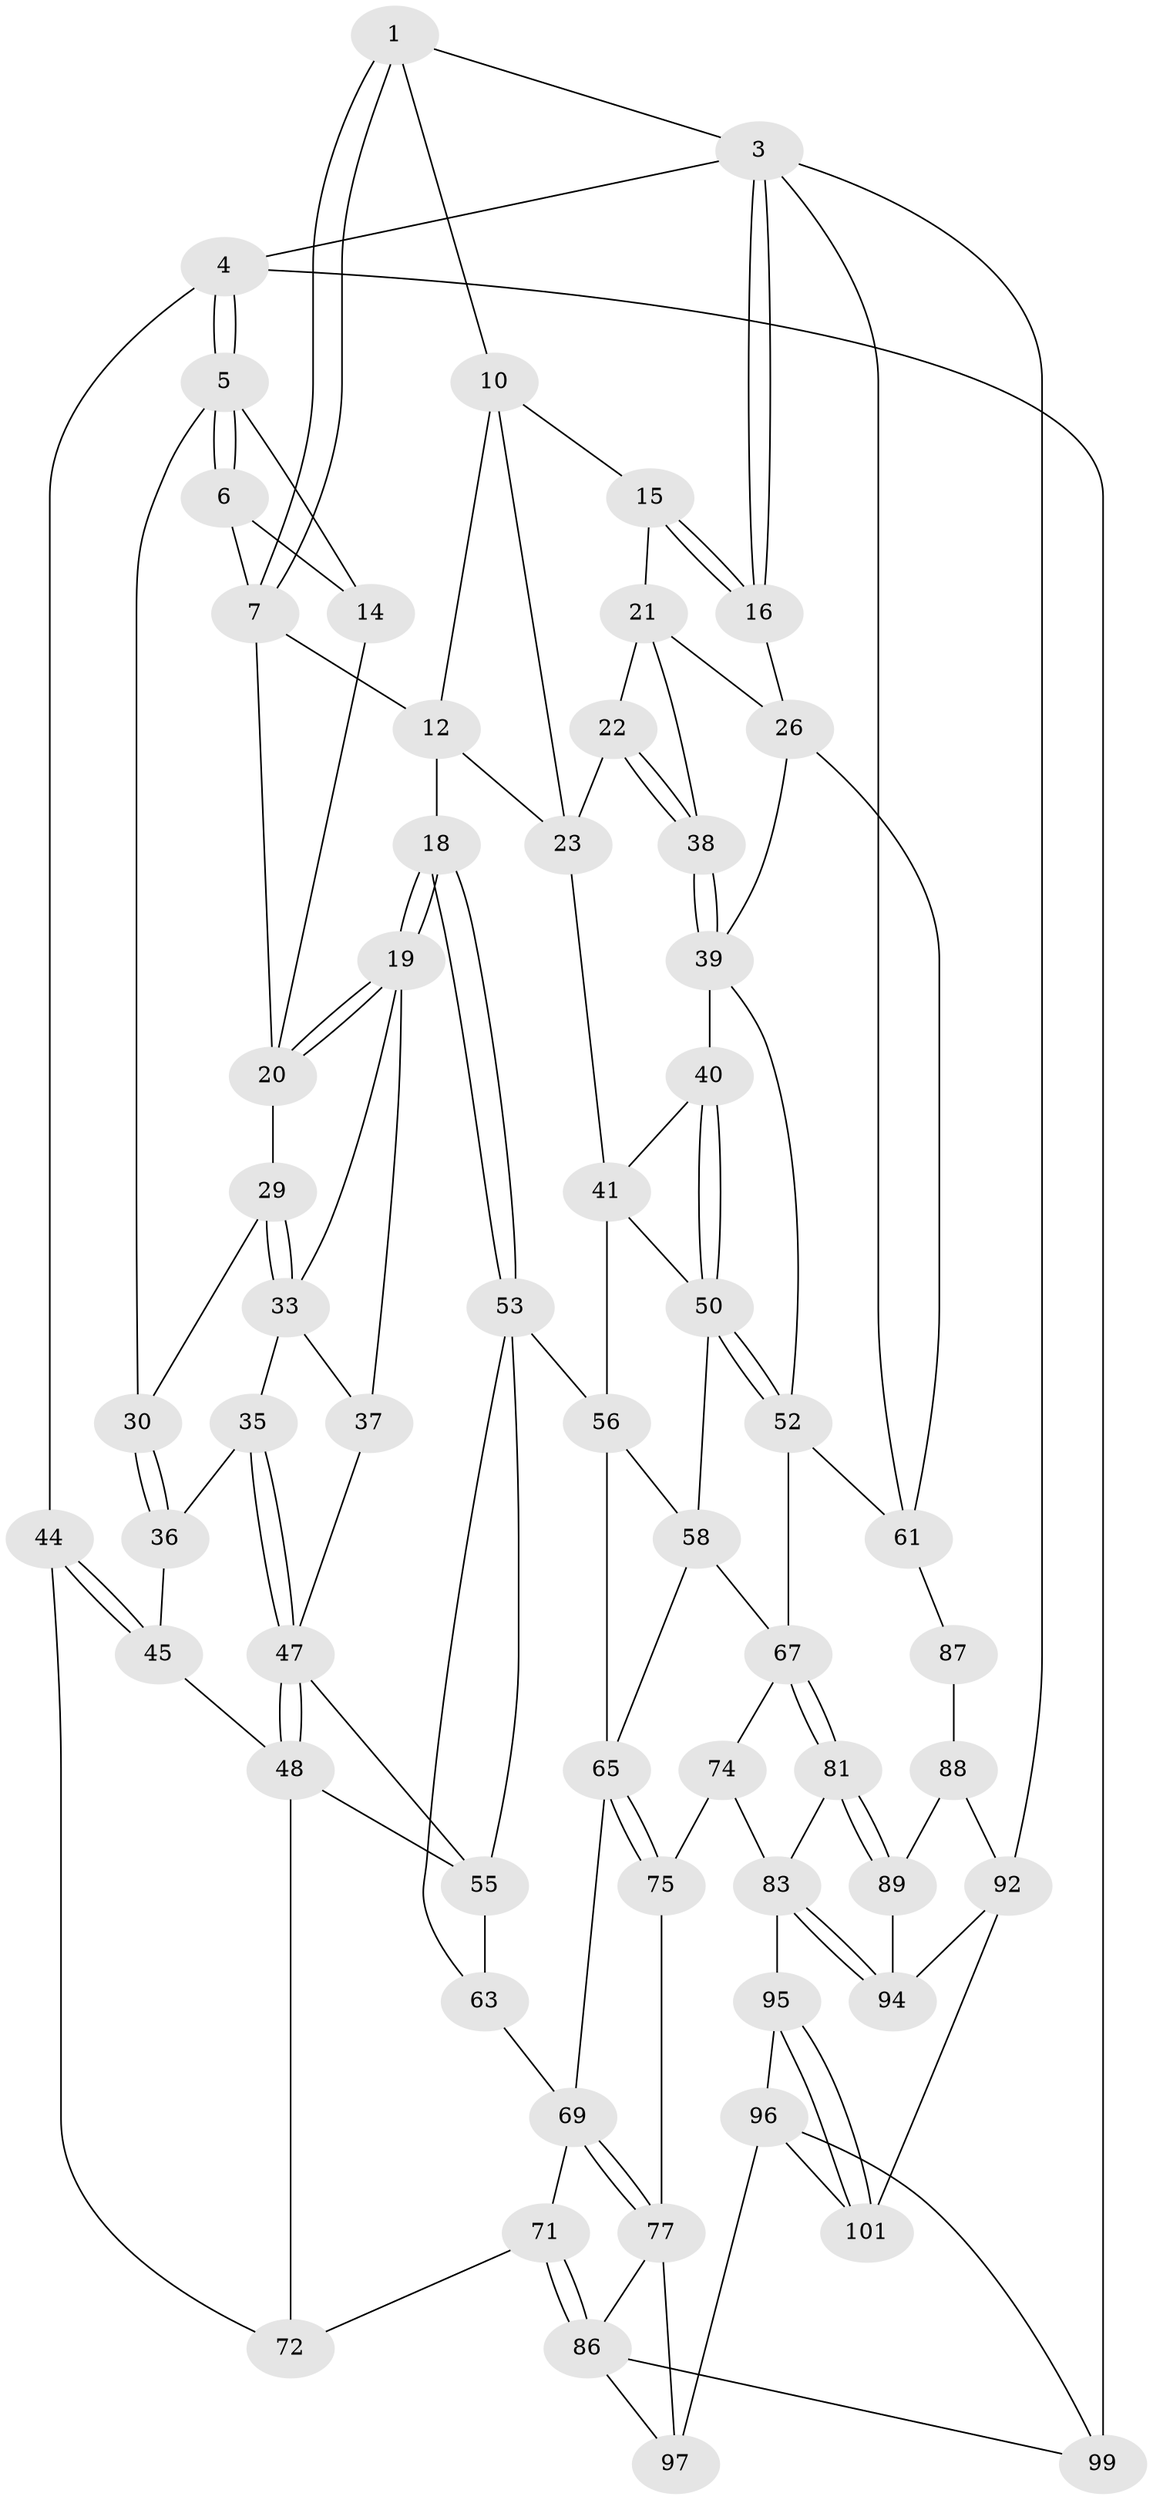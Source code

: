 // original degree distribution, {3: 0.0196078431372549, 4: 0.2549019607843137, 6: 0.23529411764705882, 5: 0.49019607843137253}
// Generated by graph-tools (version 1.1) at 2025/38/02/21/25 10:38:57]
// undirected, 61 vertices, 131 edges
graph export_dot {
graph [start="1"]
  node [color=gray90,style=filled];
  1 [pos="+0.6515946095567611+0",super="+2"];
  3 [pos="+1+0",super="+78"];
  4 [pos="+0+0",super="+100"];
  5 [pos="+0+0",super="+13"];
  6 [pos="+0.29615459405496153+0",super="+9"];
  7 [pos="+0.4945897865832658+0.12745113731860125",super="+8"];
  10 [pos="+0.7146097331693259+0",super="+11"];
  12 [pos="+0.5896420208444314+0.15922754493948596",super="+17"];
  14 [pos="+0.24250696850526898+0.11057272738153356"];
  15 [pos="+0.8827896835019695+0.11300485601858122"];
  16 [pos="+1+0"];
  18 [pos="+0.4807742398163747+0.3011663500646936"];
  19 [pos="+0.46501910810605207+0.28509678052598736",super="+32"];
  20 [pos="+0.45590282706167534+0.25850479514210567",super="+28"];
  21 [pos="+0.8859036581100841+0.13565166160468034",super="+25"];
  22 [pos="+0.7853996859004541+0.2589758471958855"];
  23 [pos="+0.6947922167757419+0.1975574146579763",super="+24"];
  26 [pos="+1+0.32821907830205876",super="+27"];
  29 [pos="+0.23957880710177915+0.16978330037060807"];
  30 [pos="+0.21722994029162576+0.1979795938607726",super="+31"];
  33 [pos="+0.2965537792938926+0.28996127015658224",super="+34"];
  35 [pos="+0.1991881027618257+0.3079996595444507"];
  36 [pos="+0.19454557809698075+0.3029439919154404",super="+46"];
  37 [pos="+0.2724847904809441+0.3994972068975748"];
  38 [pos="+0.787187647660547+0.2637733919146786"];
  39 [pos="+0.7910617481954159+0.30330609766983596",super="+43"];
  40 [pos="+0.763660821978395+0.33499621647241323"];
  41 [pos="+0.7597568668130532+0.3363487087587068",super="+42"];
  44 [pos="+0+0.35493686117236645",super="+73"];
  45 [pos="+0+0.3504082881269512"];
  47 [pos="+0.2320134931782762+0.39556118086584785",super="+49"];
  48 [pos="+0.11802634308867085+0.45974475045481544",super="+60"];
  50 [pos="+0.7982391994299982+0.485403079988086",super="+51"];
  52 [pos="+0.8320360669494148+0.5069527058921085",super="+62"];
  53 [pos="+0.42312294410113976+0.46468394364537385",super="+54"];
  55 [pos="+0.29717351875553377+0.43872117969817404",super="+59"];
  56 [pos="+0.6278436085963359+0.4248309347407136",super="+57"];
  58 [pos="+0.6472022820162603+0.45941879522625856",super="+64"];
  61 [pos="+1+0.57335715754931",super="+79"];
  63 [pos="+0.29830257888418893+0.5520261810377913"];
  65 [pos="+0.522830903028576+0.5387011085031972",super="+66"];
  67 [pos="+0.809546528648299+0.6523630509342362",super="+68"];
  69 [pos="+0.39464575714608324+0.6314010400532508",super="+70"];
  71 [pos="+0.21185764953636932+0.6933246866382698"];
  72 [pos="+0.17970918620493478+0.6844946189444955"];
  74 [pos="+0.6152237946765617+0.6097817340968841",super="+80"];
  75 [pos="+0.5334331421620272+0.5636541912404812",super="+76"];
  77 [pos="+0.5045033530292912+0.7291316056615397",super="+85"];
  81 [pos="+0.8112507351489517+0.6624282669460655",super="+82"];
  83 [pos="+0.634959968651674+0.7476240130180654",super="+84"];
  86 [pos="+0.29103973261120597+0.8203750076602834",super="+98"];
  87 [pos="+0.9921148954850711+0.6842489040892675"];
  88 [pos="+0.8536273060896554+0.6928584768466413",super="+91"];
  89 [pos="+0.8426877228873535+0.6867845199979494",super="+90"];
  92 [pos="+0.983021813427083+1",super="+93"];
  94 [pos="+0.7546236513905757+0.937556708715693"];
  95 [pos="+0.597316200588895+0.8764747093612705"];
  96 [pos="+0.49458100301550384+0.859882967925175",super="+102"];
  97 [pos="+0.4840758910918987+0.8133602329008522"];
  99 [pos="+0.2970221087366683+1"];
  101 [pos="+0.6558230907704524+1"];
  1 -- 7;
  1 -- 7;
  1 -- 10;
  1 -- 3;
  3 -- 4 [weight=2];
  3 -- 16;
  3 -- 16;
  3 -- 92;
  3 -- 61;
  4 -- 5;
  4 -- 5;
  4 -- 44 [weight=2];
  4 -- 99;
  5 -- 6;
  5 -- 6;
  5 -- 14;
  5 -- 30;
  6 -- 14;
  6 -- 7;
  7 -- 12;
  7 -- 20;
  10 -- 15;
  10 -- 12;
  10 -- 23;
  12 -- 18;
  12 -- 23;
  14 -- 20;
  15 -- 16;
  15 -- 16;
  15 -- 21;
  16 -- 26;
  18 -- 19;
  18 -- 19;
  18 -- 53;
  18 -- 53;
  19 -- 20;
  19 -- 20;
  19 -- 33;
  19 -- 37;
  20 -- 29;
  21 -- 22;
  21 -- 26;
  21 -- 38;
  22 -- 23;
  22 -- 38;
  22 -- 38;
  23 -- 41;
  26 -- 61;
  26 -- 39;
  29 -- 30;
  29 -- 33;
  29 -- 33;
  30 -- 36 [weight=2];
  30 -- 36;
  33 -- 35;
  33 -- 37;
  35 -- 36;
  35 -- 47;
  35 -- 47;
  36 -- 45;
  37 -- 47;
  38 -- 39;
  38 -- 39;
  39 -- 40;
  39 -- 52;
  40 -- 41;
  40 -- 50;
  40 -- 50;
  41 -- 56;
  41 -- 50;
  44 -- 45;
  44 -- 45;
  44 -- 72;
  45 -- 48;
  47 -- 48;
  47 -- 48;
  47 -- 55;
  48 -- 72;
  48 -- 55;
  50 -- 52;
  50 -- 52;
  50 -- 58;
  52 -- 67;
  52 -- 61;
  53 -- 55;
  53 -- 63;
  53 -- 56;
  55 -- 63;
  56 -- 58;
  56 -- 65;
  58 -- 65;
  58 -- 67;
  61 -- 87;
  63 -- 69;
  65 -- 75;
  65 -- 75;
  65 -- 69;
  67 -- 81;
  67 -- 81;
  67 -- 74;
  69 -- 77;
  69 -- 77;
  69 -- 71;
  71 -- 72;
  71 -- 86;
  71 -- 86;
  74 -- 75 [weight=2];
  74 -- 83;
  75 -- 77;
  77 -- 97;
  77 -- 86;
  81 -- 89 [weight=2];
  81 -- 89;
  81 -- 83;
  83 -- 94;
  83 -- 94;
  83 -- 95;
  86 -- 97;
  86 -- 99;
  87 -- 88 [weight=2];
  88 -- 89;
  88 -- 92;
  89 -- 94;
  92 -- 101;
  92 -- 94;
  95 -- 96;
  95 -- 101;
  95 -- 101;
  96 -- 97;
  96 -- 99;
  96 -- 101;
}
